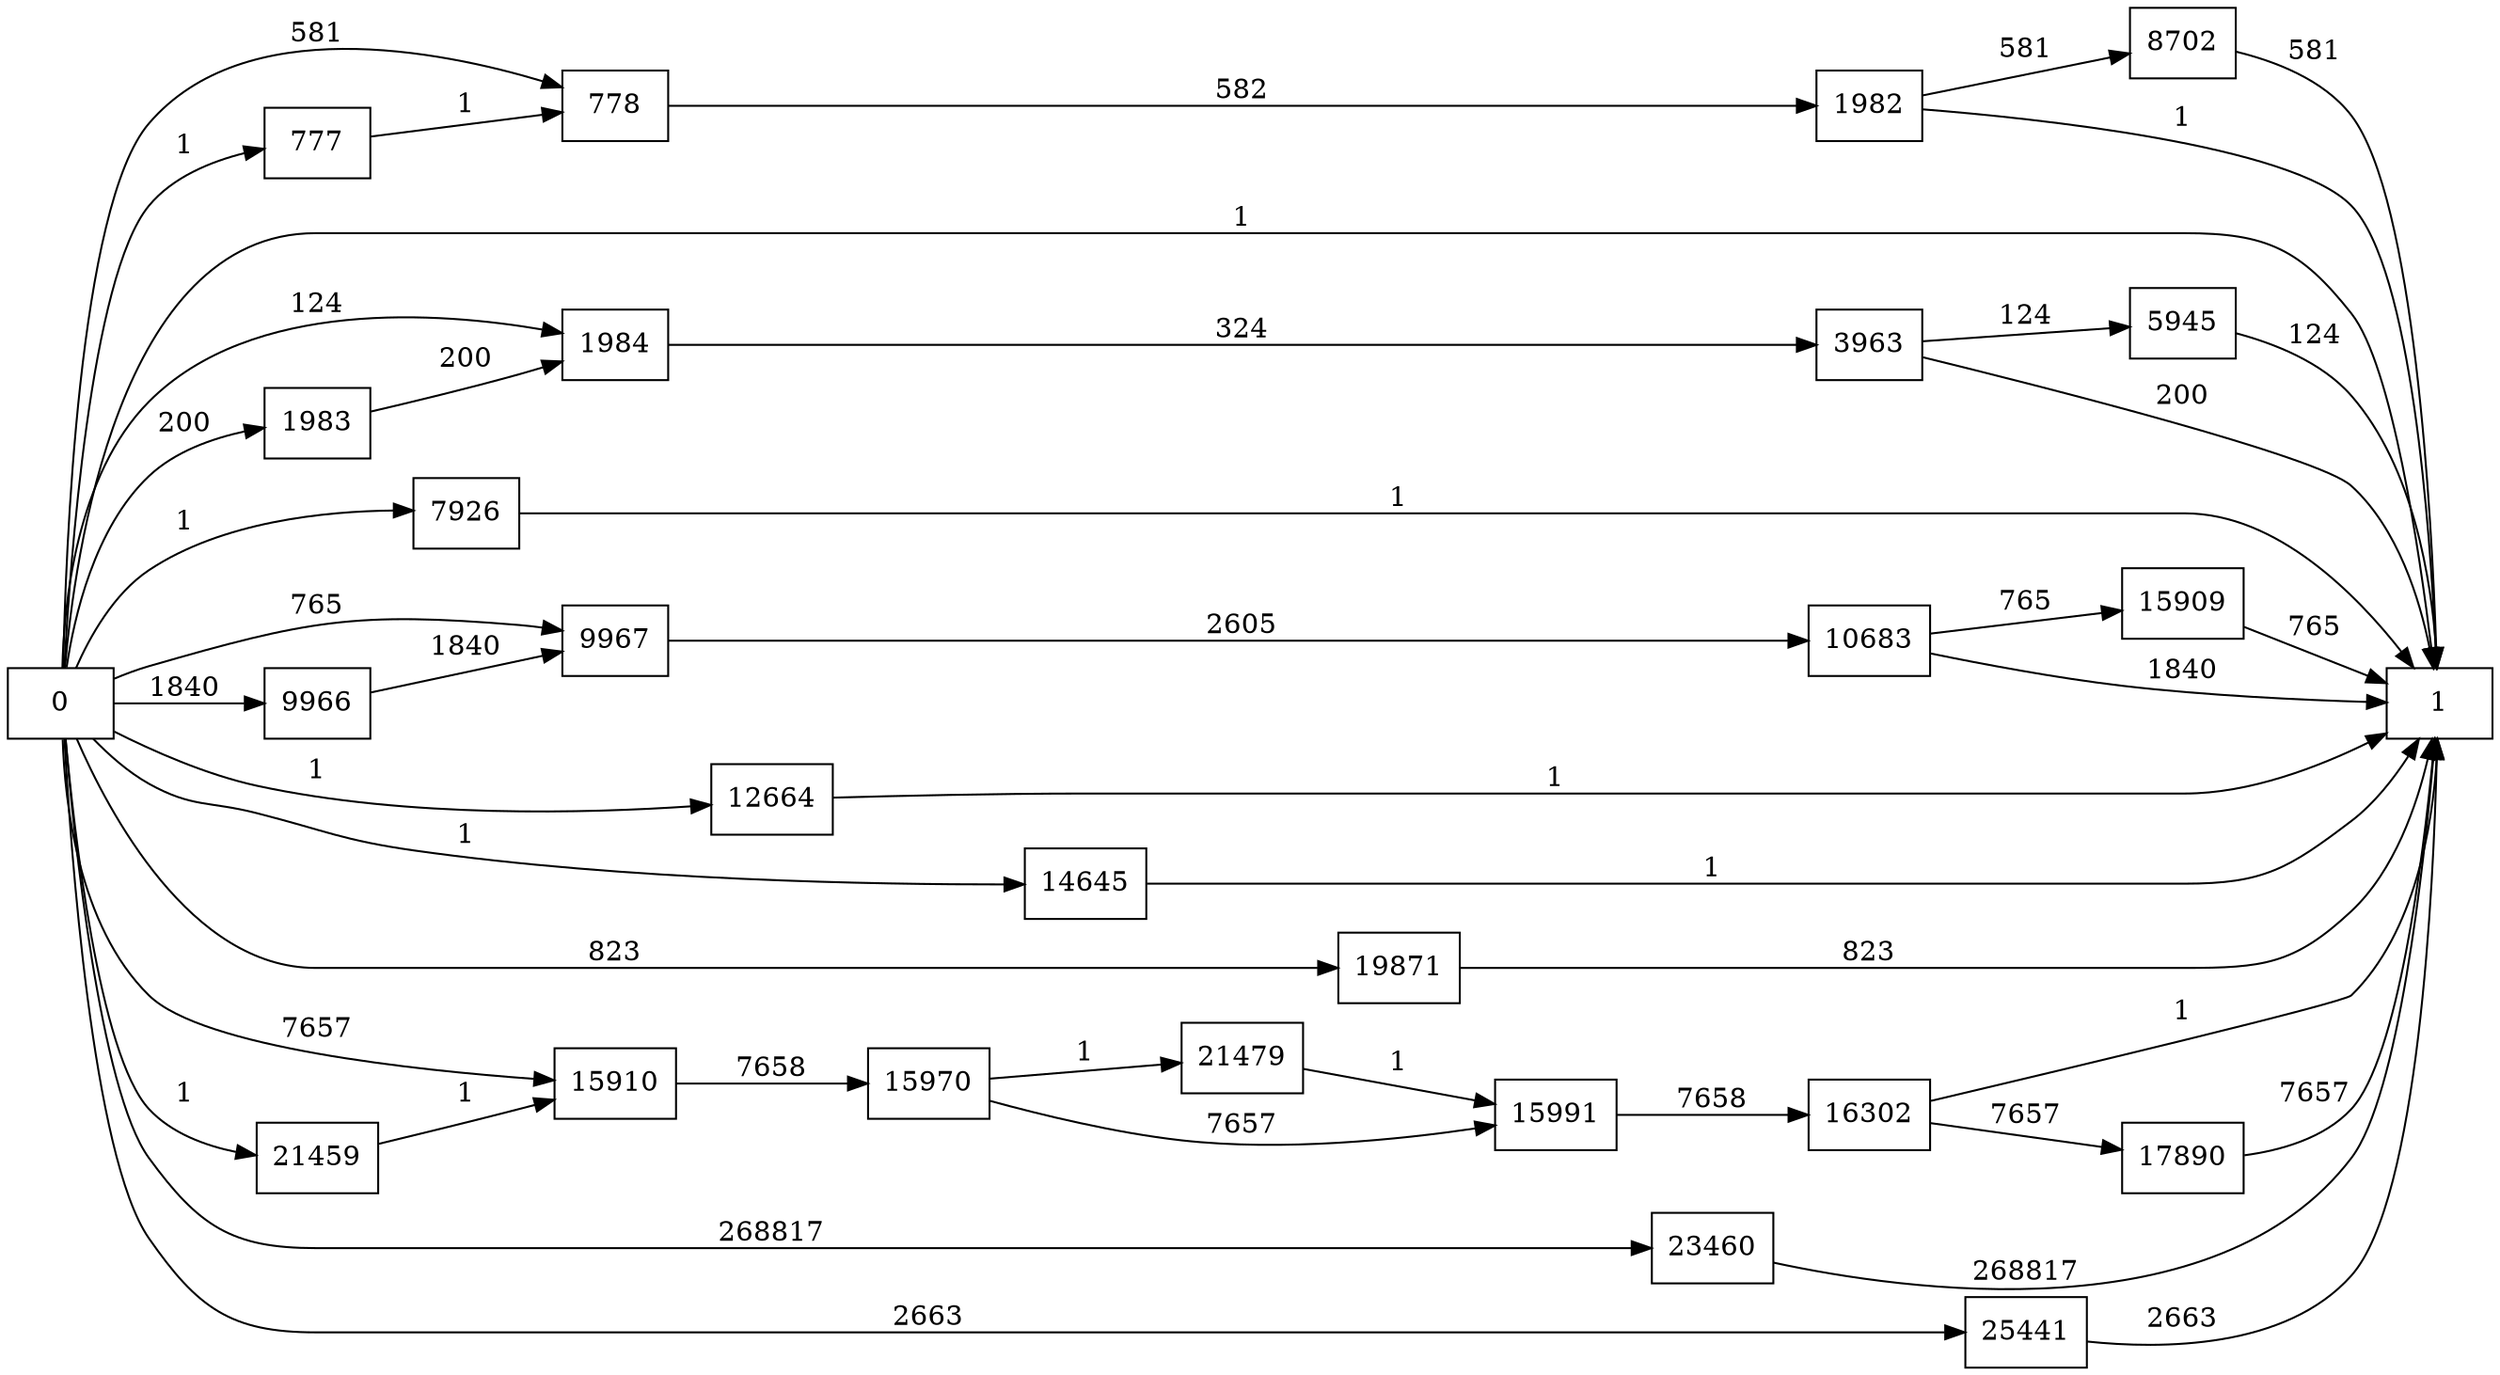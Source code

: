 digraph {
	graph [rankdir=LR]
	node [shape=rectangle]
	777 -> 778 [label=1]
	778 -> 1982 [label=582]
	1982 -> 1 [label=1]
	1982 -> 8702 [label=581]
	1983 -> 1984 [label=200]
	1984 -> 3963 [label=324]
	3963 -> 5945 [label=124]
	3963 -> 1 [label=200]
	5945 -> 1 [label=124]
	7926 -> 1 [label=1]
	8702 -> 1 [label=581]
	9966 -> 9967 [label=1840]
	9967 -> 10683 [label=2605]
	10683 -> 1 [label=1840]
	10683 -> 15909 [label=765]
	12664 -> 1 [label=1]
	14645 -> 1 [label=1]
	15909 -> 1 [label=765]
	15910 -> 15970 [label=7658]
	15970 -> 15991 [label=7657]
	15970 -> 21479 [label=1]
	15991 -> 16302 [label=7658]
	16302 -> 1 [label=1]
	16302 -> 17890 [label=7657]
	17890 -> 1 [label=7657]
	19871 -> 1 [label=823]
	21459 -> 15910 [label=1]
	21479 -> 15991 [label=1]
	23460 -> 1 [label=268817]
	25441 -> 1 [label=2663]
	0 -> 1983 [label=200]
	0 -> 1984 [label=124]
	0 -> 778 [label=581]
	0 -> 9967 [label=765]
	0 -> 15910 [label=7657]
	0 -> 777 [label=1]
	0 -> 1 [label=1]
	0 -> 7926 [label=1]
	0 -> 9966 [label=1840]
	0 -> 12664 [label=1]
	0 -> 14645 [label=1]
	0 -> 19871 [label=823]
	0 -> 21459 [label=1]
	0 -> 23460 [label=268817]
	0 -> 25441 [label=2663]
}
